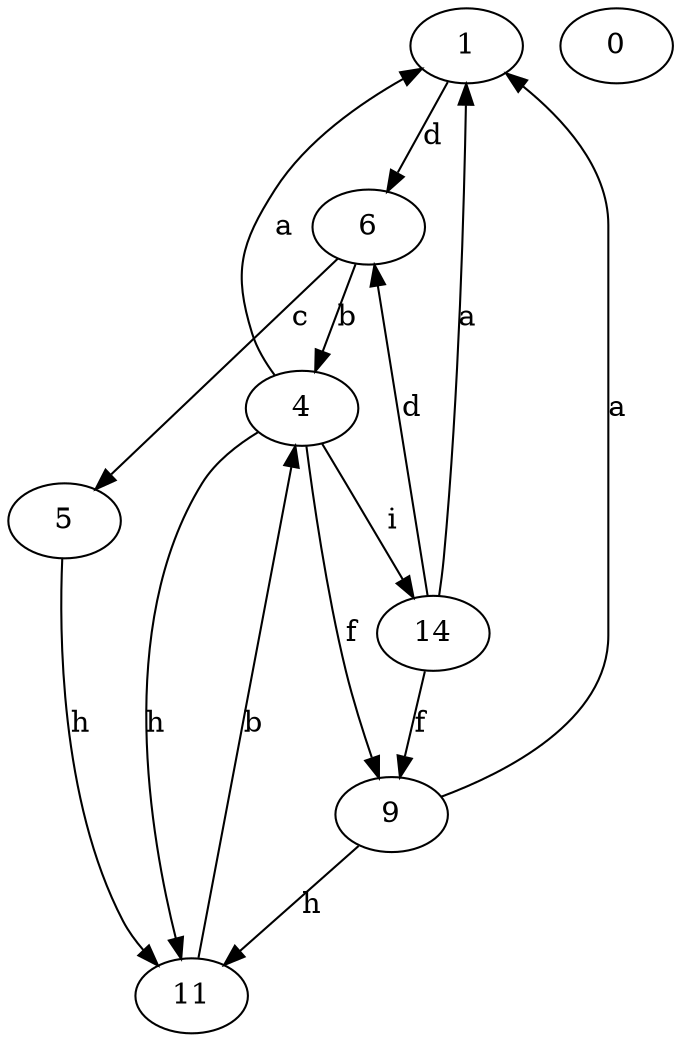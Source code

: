 strict digraph  {
1;
4;
5;
6;
0;
9;
11;
14;
1 -> 6  [label=d];
4 -> 1  [label=a];
4 -> 9  [label=f];
4 -> 11  [label=h];
4 -> 14  [label=i];
5 -> 11  [label=h];
6 -> 4  [label=b];
6 -> 5  [label=c];
9 -> 1  [label=a];
9 -> 11  [label=h];
11 -> 4  [label=b];
14 -> 1  [label=a];
14 -> 6  [label=d];
14 -> 9  [label=f];
}
